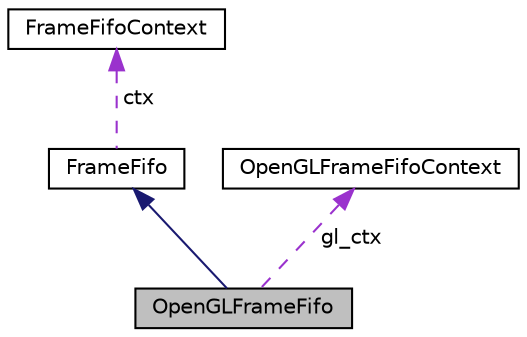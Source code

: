 digraph "OpenGLFrameFifo"
{
  edge [fontname="Helvetica",fontsize="10",labelfontname="Helvetica",labelfontsize="10"];
  node [fontname="Helvetica",fontsize="10",shape=record];
  Node2 [label="OpenGLFrameFifo",height=0.2,width=0.4,color="black", fillcolor="grey75", style="filled", fontcolor="black"];
  Node3 -> Node2 [dir="back",color="midnightblue",fontsize="10",style="solid",fontname="Helvetica"];
  Node3 [label="FrameFifo",height=0.2,width=0.4,color="black", fillcolor="white", style="filled",URL="$classFrameFifo.html",tooltip="A thread-safe combination of a fifo (first-in-first-out) queue and an associated stack. "];
  Node4 -> Node3 [dir="back",color="darkorchid3",fontsize="10",style="dashed",label=" ctx" ,fontname="Helvetica"];
  Node4 [label="FrameFifoContext",height=0.2,width=0.4,color="black", fillcolor="white", style="filled",URL="$structFrameFifoContext.html",tooltip="Describes the stack structure and fifo behaviour for a FrameFifo. "];
  Node5 -> Node2 [dir="back",color="darkorchid3",fontsize="10",style="dashed",label=" gl_ctx" ,fontname="Helvetica"];
  Node5 [label="OpenGLFrameFifoContext",height=0.2,width=0.4,color="black", fillcolor="white", style="filled",URL="$structOpenGLFrameFifoContext.html",tooltip="Describes the stack structure and fifo behaviour for an OpenGLFrameFifo. "];
}
